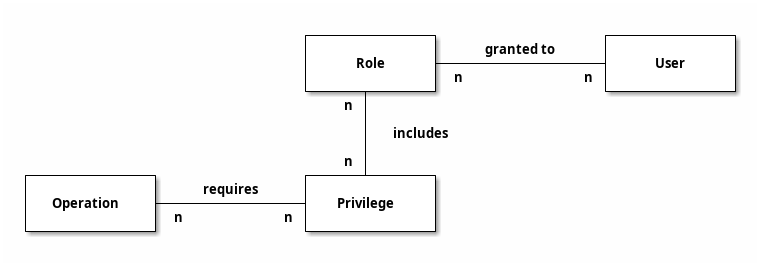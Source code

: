 
@startditaa

                            +------------+                +------------+
                            |            |   granted to   |            |
                            |    Role    +----------------+    User    |
                            |            | n            n |            |
                            +-----+------+                +------------+
                                n |
                                  |
                                  | includes
                                  |
                                n |
+------------+              +-----+------+
|            |   requires   |            |
| Operation  +--------------+ Privilege  |
|            | n          n |            |
+------------+              +------------+

@endditaa